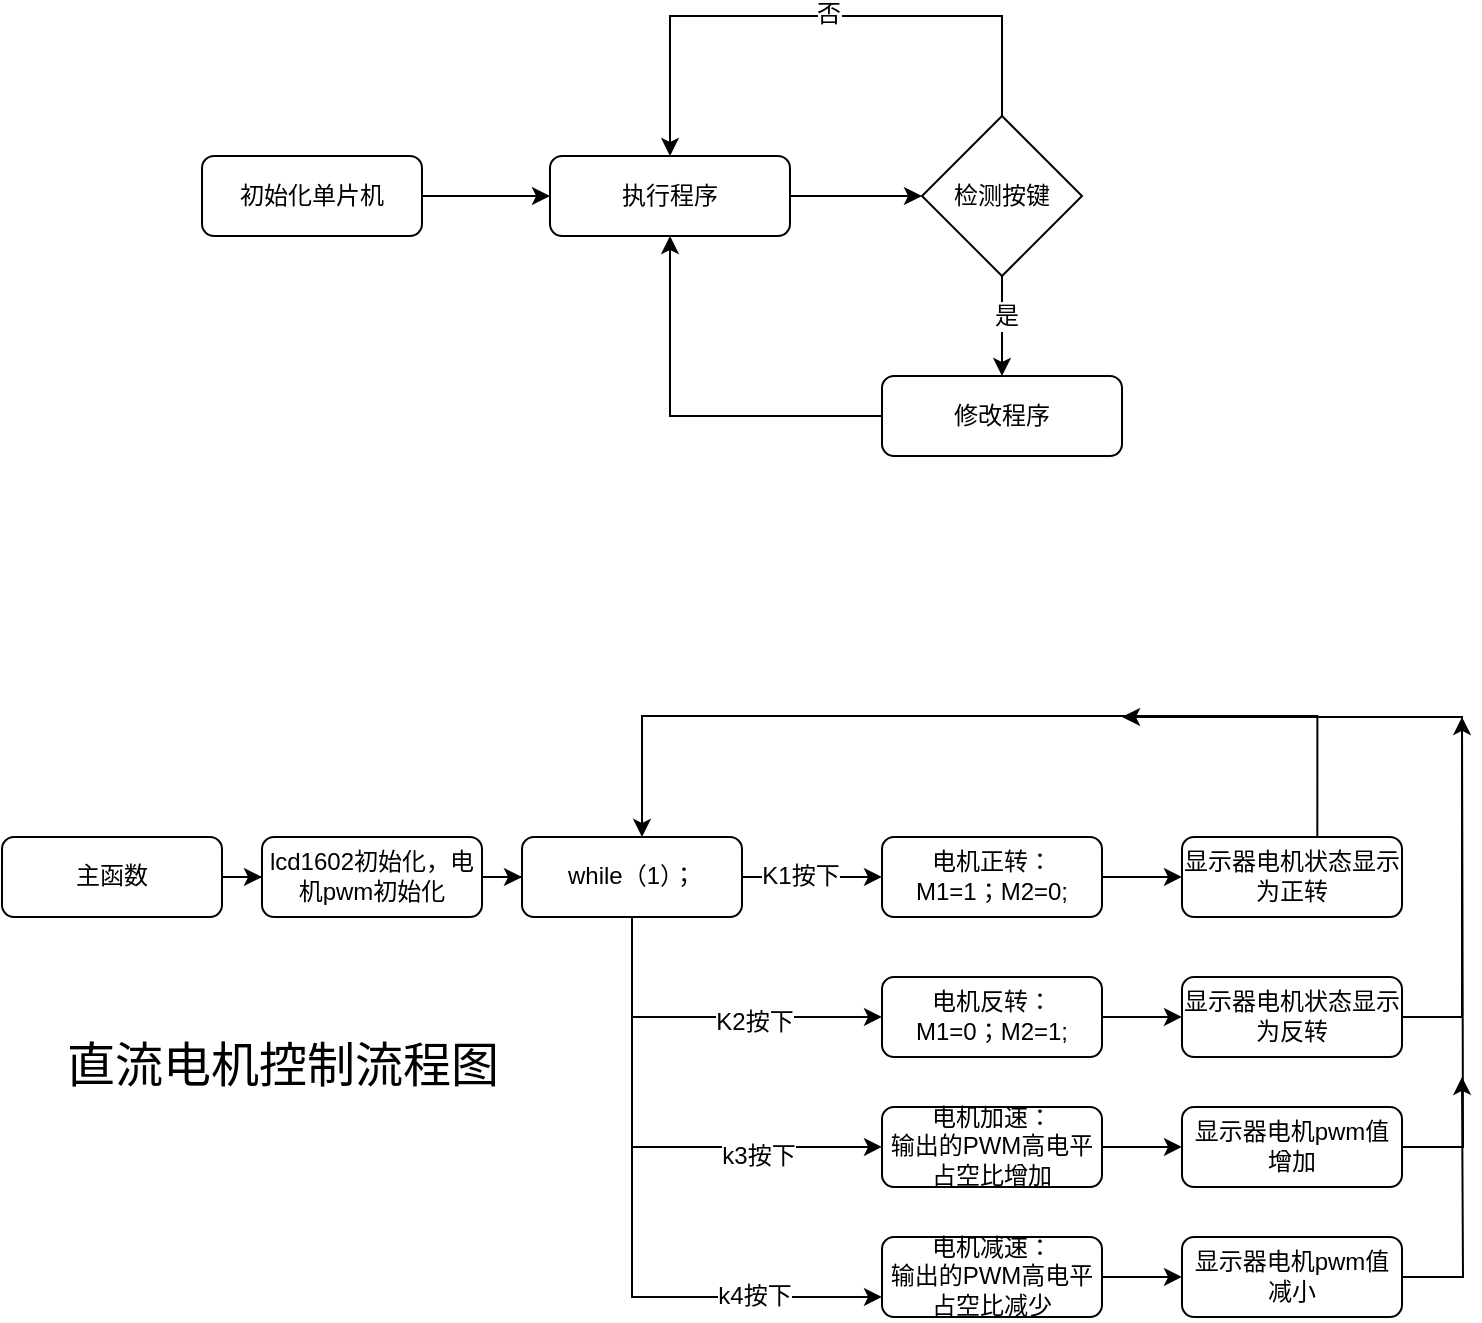 <mxfile version="22.1.7" type="github">
  <diagram id="C5RBs43oDa-KdzZeNtuy" name="Page-1">
    <mxGraphModel dx="1115" dy="506" grid="1" gridSize="10" guides="1" tooltips="1" connect="1" arrows="1" fold="1" page="1" pageScale="1" pageWidth="827" pageHeight="1169" math="0" shadow="0">
      <root>
        <mxCell id="WIyWlLk6GJQsqaUBKTNV-0" />
        <mxCell id="WIyWlLk6GJQsqaUBKTNV-1" parent="WIyWlLk6GJQsqaUBKTNV-0" />
        <mxCell id="c--17YrX7enodXzAXU3D-16" value="" style="edgeStyle=orthogonalEdgeStyle;rounded=0;orthogonalLoop=1;jettySize=auto;html=1;" edge="1" parent="WIyWlLk6GJQsqaUBKTNV-1" source="WIyWlLk6GJQsqaUBKTNV-3" target="c--17YrX7enodXzAXU3D-15">
          <mxGeometry relative="1" as="geometry" />
        </mxCell>
        <mxCell id="WIyWlLk6GJQsqaUBKTNV-3" value="初始化单片机" style="rounded=1;whiteSpace=wrap;html=1;fontSize=12;glass=0;strokeWidth=1;shadow=0;" parent="WIyWlLk6GJQsqaUBKTNV-1" vertex="1">
          <mxGeometry x="130" y="180" width="110" height="40" as="geometry" />
        </mxCell>
        <mxCell id="c--17YrX7enodXzAXU3D-30" value="" style="edgeStyle=orthogonalEdgeStyle;rounded=0;orthogonalLoop=1;jettySize=auto;html=1;fontFamily=Helvetica;fontSize=12;fontColor=default;" edge="1" parent="WIyWlLk6GJQsqaUBKTNV-1" source="c--17YrX7enodXzAXU3D-12" target="c--17YrX7enodXzAXU3D-22">
          <mxGeometry relative="1" as="geometry" />
        </mxCell>
        <mxCell id="c--17YrX7enodXzAXU3D-31" value="是" style="edgeLabel;html=1;align=center;verticalAlign=middle;resizable=0;points=[];fontSize=12;fontFamily=Helvetica;fontColor=default;" vertex="1" connectable="0" parent="c--17YrX7enodXzAXU3D-30">
          <mxGeometry x="-0.196" y="2" relative="1" as="geometry">
            <mxPoint as="offset" />
          </mxGeometry>
        </mxCell>
        <mxCell id="c--17YrX7enodXzAXU3D-38" style="edgeStyle=orthogonalEdgeStyle;rounded=0;orthogonalLoop=1;jettySize=auto;html=1;entryX=0.5;entryY=0;entryDx=0;entryDy=0;fontFamily=Helvetica;fontSize=12;fontColor=default;" edge="1" parent="WIyWlLk6GJQsqaUBKTNV-1" source="c--17YrX7enodXzAXU3D-12" target="c--17YrX7enodXzAXU3D-15">
          <mxGeometry relative="1" as="geometry">
            <Array as="points">
              <mxPoint x="530" y="110" />
              <mxPoint x="364" y="110" />
            </Array>
          </mxGeometry>
        </mxCell>
        <mxCell id="c--17YrX7enodXzAXU3D-39" value="否" style="edgeLabel;html=1;align=center;verticalAlign=middle;resizable=0;points=[];fontSize=12;fontFamily=Helvetica;fontColor=default;" vertex="1" connectable="0" parent="c--17YrX7enodXzAXU3D-38">
          <mxGeometry x="-0.038" y="-1" relative="1" as="geometry">
            <mxPoint as="offset" />
          </mxGeometry>
        </mxCell>
        <mxCell id="c--17YrX7enodXzAXU3D-12" value="检测按键" style="rhombus;whiteSpace=wrap;html=1;" vertex="1" parent="WIyWlLk6GJQsqaUBKTNV-1">
          <mxGeometry x="490" y="160" width="80" height="80" as="geometry" />
        </mxCell>
        <mxCell id="c--17YrX7enodXzAXU3D-19" value="" style="edgeStyle=orthogonalEdgeStyle;rounded=0;orthogonalLoop=1;jettySize=auto;html=1;" edge="1" parent="WIyWlLk6GJQsqaUBKTNV-1" source="c--17YrX7enodXzAXU3D-15" target="c--17YrX7enodXzAXU3D-12">
          <mxGeometry relative="1" as="geometry" />
        </mxCell>
        <mxCell id="c--17YrX7enodXzAXU3D-15" value="执行程序" style="rounded=1;whiteSpace=wrap;html=1;fontSize=12;glass=0;strokeWidth=1;shadow=0;" vertex="1" parent="WIyWlLk6GJQsqaUBKTNV-1">
          <mxGeometry x="304" y="180" width="120" height="40" as="geometry" />
        </mxCell>
        <mxCell id="c--17YrX7enodXzAXU3D-36" style="edgeStyle=orthogonalEdgeStyle;rounded=0;orthogonalLoop=1;jettySize=auto;html=1;entryX=0.5;entryY=1;entryDx=0;entryDy=0;fontFamily=Helvetica;fontSize=12;fontColor=default;" edge="1" parent="WIyWlLk6GJQsqaUBKTNV-1" source="c--17YrX7enodXzAXU3D-22" target="c--17YrX7enodXzAXU3D-15">
          <mxGeometry relative="1" as="geometry" />
        </mxCell>
        <mxCell id="c--17YrX7enodXzAXU3D-22" value="修改程序" style="rounded=1;whiteSpace=wrap;html=1;fontSize=12;glass=0;strokeWidth=1;shadow=0;" vertex="1" parent="WIyWlLk6GJQsqaUBKTNV-1">
          <mxGeometry x="470" y="290" width="120" height="40" as="geometry" />
        </mxCell>
        <mxCell id="c--17YrX7enodXzAXU3D-42" value="" style="edgeStyle=orthogonalEdgeStyle;rounded=0;orthogonalLoop=1;jettySize=auto;html=1;fontFamily=Helvetica;fontSize=12;fontColor=default;" edge="1" parent="WIyWlLk6GJQsqaUBKTNV-1" source="c--17YrX7enodXzAXU3D-40" target="c--17YrX7enodXzAXU3D-41">
          <mxGeometry relative="1" as="geometry" />
        </mxCell>
        <mxCell id="c--17YrX7enodXzAXU3D-40" value="主函数" style="rounded=1;whiteSpace=wrap;html=1;fontSize=12;glass=0;strokeWidth=1;shadow=0;" vertex="1" parent="WIyWlLk6GJQsqaUBKTNV-1">
          <mxGeometry x="30" y="520.47" width="110" height="40" as="geometry" />
        </mxCell>
        <mxCell id="c--17YrX7enodXzAXU3D-44" value="" style="edgeStyle=orthogonalEdgeStyle;rounded=0;orthogonalLoop=1;jettySize=auto;html=1;fontFamily=Helvetica;fontSize=12;fontColor=default;" edge="1" parent="WIyWlLk6GJQsqaUBKTNV-1" source="c--17YrX7enodXzAXU3D-41" target="c--17YrX7enodXzAXU3D-43">
          <mxGeometry relative="1" as="geometry" />
        </mxCell>
        <mxCell id="c--17YrX7enodXzAXU3D-41" value="lcd1602初始化，电机pwm初始化" style="rounded=1;whiteSpace=wrap;html=1;fontSize=12;glass=0;strokeWidth=1;shadow=0;" vertex="1" parent="WIyWlLk6GJQsqaUBKTNV-1">
          <mxGeometry x="160" y="520.47" width="110" height="40" as="geometry" />
        </mxCell>
        <mxCell id="c--17YrX7enodXzAXU3D-54" value="" style="edgeStyle=orthogonalEdgeStyle;rounded=0;orthogonalLoop=1;jettySize=auto;html=1;fontFamily=Helvetica;fontSize=12;fontColor=default;" edge="1" parent="WIyWlLk6GJQsqaUBKTNV-1" source="c--17YrX7enodXzAXU3D-43" target="c--17YrX7enodXzAXU3D-53">
          <mxGeometry relative="1" as="geometry" />
        </mxCell>
        <mxCell id="c--17YrX7enodXzAXU3D-55" value="K1按下" style="edgeLabel;html=1;align=center;verticalAlign=middle;resizable=0;points=[];fontSize=12;fontFamily=Helvetica;fontColor=default;" vertex="1" connectable="0" parent="c--17YrX7enodXzAXU3D-54">
          <mxGeometry x="-0.167" y="1" relative="1" as="geometry">
            <mxPoint as="offset" />
          </mxGeometry>
        </mxCell>
        <mxCell id="c--17YrX7enodXzAXU3D-62" style="edgeStyle=orthogonalEdgeStyle;rounded=0;orthogonalLoop=1;jettySize=auto;html=1;entryX=0;entryY=0.75;entryDx=0;entryDy=0;fontFamily=Helvetica;fontSize=12;fontColor=default;" edge="1" parent="WIyWlLk6GJQsqaUBKTNV-1">
          <mxGeometry relative="1" as="geometry">
            <mxPoint x="345" y="550.47" as="sourcePoint" />
            <mxPoint x="470" y="610.47" as="targetPoint" />
            <Array as="points">
              <mxPoint x="345" y="610.47" />
            </Array>
          </mxGeometry>
        </mxCell>
        <mxCell id="c--17YrX7enodXzAXU3D-63" value="K2按下" style="edgeLabel;html=1;align=center;verticalAlign=middle;resizable=0;points=[];fontSize=12;fontFamily=Helvetica;fontColor=default;" vertex="1" connectable="0" parent="c--17YrX7enodXzAXU3D-62">
          <mxGeometry x="0.308" y="-2" relative="1" as="geometry">
            <mxPoint as="offset" />
          </mxGeometry>
        </mxCell>
        <mxCell id="c--17YrX7enodXzAXU3D-68" style="edgeStyle=orthogonalEdgeStyle;rounded=0;orthogonalLoop=1;jettySize=auto;html=1;entryX=0;entryY=0.5;entryDx=0;entryDy=0;fontFamily=Helvetica;fontSize=12;fontColor=default;" edge="1" parent="WIyWlLk6GJQsqaUBKTNV-1" source="c--17YrX7enodXzAXU3D-43" target="c--17YrX7enodXzAXU3D-67">
          <mxGeometry relative="1" as="geometry">
            <Array as="points">
              <mxPoint x="345" y="675.47" />
            </Array>
          </mxGeometry>
        </mxCell>
        <mxCell id="c--17YrX7enodXzAXU3D-77" value="k3按下" style="edgeLabel;html=1;align=center;verticalAlign=middle;resizable=0;points=[];fontSize=12;fontFamily=Helvetica;fontColor=default;" vertex="1" connectable="0" parent="c--17YrX7enodXzAXU3D-68">
          <mxGeometry x="0.478" y="-4" relative="1" as="geometry">
            <mxPoint as="offset" />
          </mxGeometry>
        </mxCell>
        <mxCell id="c--17YrX7enodXzAXU3D-74" style="edgeStyle=orthogonalEdgeStyle;rounded=0;orthogonalLoop=1;jettySize=auto;html=1;entryX=0;entryY=0.75;entryDx=0;entryDy=0;fontFamily=Helvetica;fontSize=12;fontColor=default;" edge="1" parent="WIyWlLk6GJQsqaUBKTNV-1" source="c--17YrX7enodXzAXU3D-43" target="c--17YrX7enodXzAXU3D-73">
          <mxGeometry relative="1" as="geometry">
            <Array as="points">
              <mxPoint x="345" y="750.47" />
            </Array>
          </mxGeometry>
        </mxCell>
        <mxCell id="c--17YrX7enodXzAXU3D-75" value="k4按下" style="edgeLabel;html=1;align=center;verticalAlign=middle;resizable=0;points=[];fontSize=12;fontFamily=Helvetica;fontColor=default;" vertex="1" connectable="0" parent="c--17YrX7enodXzAXU3D-74">
          <mxGeometry x="0.592" y="1" relative="1" as="geometry">
            <mxPoint as="offset" />
          </mxGeometry>
        </mxCell>
        <mxCell id="c--17YrX7enodXzAXU3D-43" value="while（1）；" style="rounded=1;whiteSpace=wrap;html=1;fontSize=12;glass=0;strokeWidth=1;shadow=0;" vertex="1" parent="WIyWlLk6GJQsqaUBKTNV-1">
          <mxGeometry x="290" y="520.47" width="110" height="40" as="geometry" />
        </mxCell>
        <mxCell id="c--17YrX7enodXzAXU3D-57" value="" style="edgeStyle=orthogonalEdgeStyle;rounded=0;orthogonalLoop=1;jettySize=auto;html=1;fontFamily=Helvetica;fontSize=12;fontColor=default;" edge="1" parent="WIyWlLk6GJQsqaUBKTNV-1" source="c--17YrX7enodXzAXU3D-53" target="c--17YrX7enodXzAXU3D-56">
          <mxGeometry relative="1" as="geometry" />
        </mxCell>
        <mxCell id="c--17YrX7enodXzAXU3D-53" value="电机正转：&lt;br&gt;M1=1；M2=0;" style="rounded=1;whiteSpace=wrap;html=1;fontSize=12;glass=0;strokeWidth=1;shadow=0;" vertex="1" parent="WIyWlLk6GJQsqaUBKTNV-1">
          <mxGeometry x="470" y="520.47" width="110" height="40" as="geometry" />
        </mxCell>
        <mxCell id="c--17YrX7enodXzAXU3D-56" value="显示器电机状态显示为正转" style="rounded=1;whiteSpace=wrap;html=1;fontSize=12;glass=0;strokeWidth=1;shadow=0;" vertex="1" parent="WIyWlLk6GJQsqaUBKTNV-1">
          <mxGeometry x="620" y="520.47" width="110" height="40" as="geometry" />
        </mxCell>
        <mxCell id="c--17YrX7enodXzAXU3D-59" style="edgeStyle=orthogonalEdgeStyle;rounded=0;orthogonalLoop=1;jettySize=auto;html=1;entryX=0.43;entryY=0.013;entryDx=0;entryDy=0;entryPerimeter=0;fontFamily=Helvetica;fontSize=12;fontColor=default;" edge="1" parent="WIyWlLk6GJQsqaUBKTNV-1">
          <mxGeometry relative="1" as="geometry">
            <mxPoint x="687.666" y="519.95" as="sourcePoint" />
            <mxPoint x="350.0" y="520.47" as="targetPoint" />
            <Array as="points">
              <mxPoint x="687.7" y="459.95" />
              <mxPoint x="349.7" y="459.95" />
            </Array>
          </mxGeometry>
        </mxCell>
        <mxCell id="c--17YrX7enodXzAXU3D-65" value="" style="edgeStyle=orthogonalEdgeStyle;rounded=0;orthogonalLoop=1;jettySize=auto;html=1;fontFamily=Helvetica;fontSize=12;fontColor=default;" edge="1" parent="WIyWlLk6GJQsqaUBKTNV-1" source="c--17YrX7enodXzAXU3D-61" target="c--17YrX7enodXzAXU3D-64">
          <mxGeometry relative="1" as="geometry" />
        </mxCell>
        <mxCell id="c--17YrX7enodXzAXU3D-61" value="电机反转：&lt;br&gt;M1=0；M2=1;" style="rounded=1;whiteSpace=wrap;html=1;fontSize=12;glass=0;strokeWidth=1;shadow=0;" vertex="1" parent="WIyWlLk6GJQsqaUBKTNV-1">
          <mxGeometry x="470" y="590.47" width="110" height="40" as="geometry" />
        </mxCell>
        <mxCell id="c--17YrX7enodXzAXU3D-66" style="edgeStyle=orthogonalEdgeStyle;rounded=0;orthogonalLoop=1;jettySize=auto;html=1;fontFamily=Helvetica;fontSize=12;fontColor=default;" edge="1" parent="WIyWlLk6GJQsqaUBKTNV-1" source="c--17YrX7enodXzAXU3D-64">
          <mxGeometry relative="1" as="geometry">
            <mxPoint x="590" y="460.47" as="targetPoint" />
            <Array as="points">
              <mxPoint x="760" y="610.47" />
              <mxPoint x="760" y="460.47" />
            </Array>
          </mxGeometry>
        </mxCell>
        <mxCell id="c--17YrX7enodXzAXU3D-64" value="显示器电机状态显示为反转" style="rounded=1;whiteSpace=wrap;html=1;fontSize=12;glass=0;strokeWidth=1;shadow=0;" vertex="1" parent="WIyWlLk6GJQsqaUBKTNV-1">
          <mxGeometry x="620" y="590.47" width="110" height="40" as="geometry" />
        </mxCell>
        <mxCell id="c--17YrX7enodXzAXU3D-71" value="" style="edgeStyle=orthogonalEdgeStyle;rounded=0;orthogonalLoop=1;jettySize=auto;html=1;fontFamily=Helvetica;fontSize=12;fontColor=default;" edge="1" parent="WIyWlLk6GJQsqaUBKTNV-1" source="c--17YrX7enodXzAXU3D-67" target="c--17YrX7enodXzAXU3D-70">
          <mxGeometry relative="1" as="geometry" />
        </mxCell>
        <mxCell id="c--17YrX7enodXzAXU3D-67" value="电机加速：&lt;br&gt;输出的PWM高电平占空比增加" style="rounded=1;whiteSpace=wrap;html=1;fontSize=12;glass=0;strokeWidth=1;shadow=0;" vertex="1" parent="WIyWlLk6GJQsqaUBKTNV-1">
          <mxGeometry x="470" y="655.47" width="110" height="40" as="geometry" />
        </mxCell>
        <mxCell id="c--17YrX7enodXzAXU3D-72" style="edgeStyle=orthogonalEdgeStyle;rounded=0;orthogonalLoop=1;jettySize=auto;html=1;fontFamily=Helvetica;fontSize=12;fontColor=default;" edge="1" parent="WIyWlLk6GJQsqaUBKTNV-1" source="c--17YrX7enodXzAXU3D-70">
          <mxGeometry relative="1" as="geometry">
            <mxPoint x="760.0" y="460.47" as="targetPoint" />
          </mxGeometry>
        </mxCell>
        <mxCell id="c--17YrX7enodXzAXU3D-70" value="显示器电机pwm值增加" style="rounded=1;whiteSpace=wrap;html=1;fontSize=12;glass=0;strokeWidth=1;shadow=0;" vertex="1" parent="WIyWlLk6GJQsqaUBKTNV-1">
          <mxGeometry x="620" y="655.47" width="110" height="40" as="geometry" />
        </mxCell>
        <mxCell id="c--17YrX7enodXzAXU3D-79" value="" style="edgeStyle=orthogonalEdgeStyle;rounded=0;orthogonalLoop=1;jettySize=auto;html=1;fontFamily=Helvetica;fontSize=12;fontColor=default;" edge="1" parent="WIyWlLk6GJQsqaUBKTNV-1" source="c--17YrX7enodXzAXU3D-73" target="c--17YrX7enodXzAXU3D-78">
          <mxGeometry relative="1" as="geometry" />
        </mxCell>
        <mxCell id="c--17YrX7enodXzAXU3D-73" value="电机减速：&lt;br&gt;输出的PWM高电平占空比减少" style="rounded=1;whiteSpace=wrap;html=1;fontSize=12;glass=0;strokeWidth=1;shadow=0;" vertex="1" parent="WIyWlLk6GJQsqaUBKTNV-1">
          <mxGeometry x="470" y="720.47" width="110" height="40" as="geometry" />
        </mxCell>
        <mxCell id="c--17YrX7enodXzAXU3D-81" style="edgeStyle=orthogonalEdgeStyle;rounded=0;orthogonalLoop=1;jettySize=auto;html=1;fontFamily=Helvetica;fontSize=12;fontColor=default;" edge="1" parent="WIyWlLk6GJQsqaUBKTNV-1" source="c--17YrX7enodXzAXU3D-78">
          <mxGeometry relative="1" as="geometry">
            <mxPoint x="760" y="640.47" as="targetPoint" />
          </mxGeometry>
        </mxCell>
        <mxCell id="c--17YrX7enodXzAXU3D-78" value="显示器电机pwm值减小" style="rounded=1;whiteSpace=wrap;html=1;fontSize=12;glass=0;strokeWidth=1;shadow=0;" vertex="1" parent="WIyWlLk6GJQsqaUBKTNV-1">
          <mxGeometry x="620" y="720.47" width="110" height="40" as="geometry" />
        </mxCell>
        <mxCell id="c--17YrX7enodXzAXU3D-82" value="&lt;font style=&quot;font-size: 24px;&quot;&gt;直流电机控制流程图&lt;/font&gt;" style="text;html=1;align=center;verticalAlign=middle;resizable=0;points=[];autosize=1;strokeColor=none;fillColor=none;fontSize=12;fontFamily=Helvetica;fontColor=default;" vertex="1" parent="WIyWlLk6GJQsqaUBKTNV-1">
          <mxGeometry x="50" y="615.47" width="240" height="40" as="geometry" />
        </mxCell>
      </root>
    </mxGraphModel>
  </diagram>
</mxfile>
